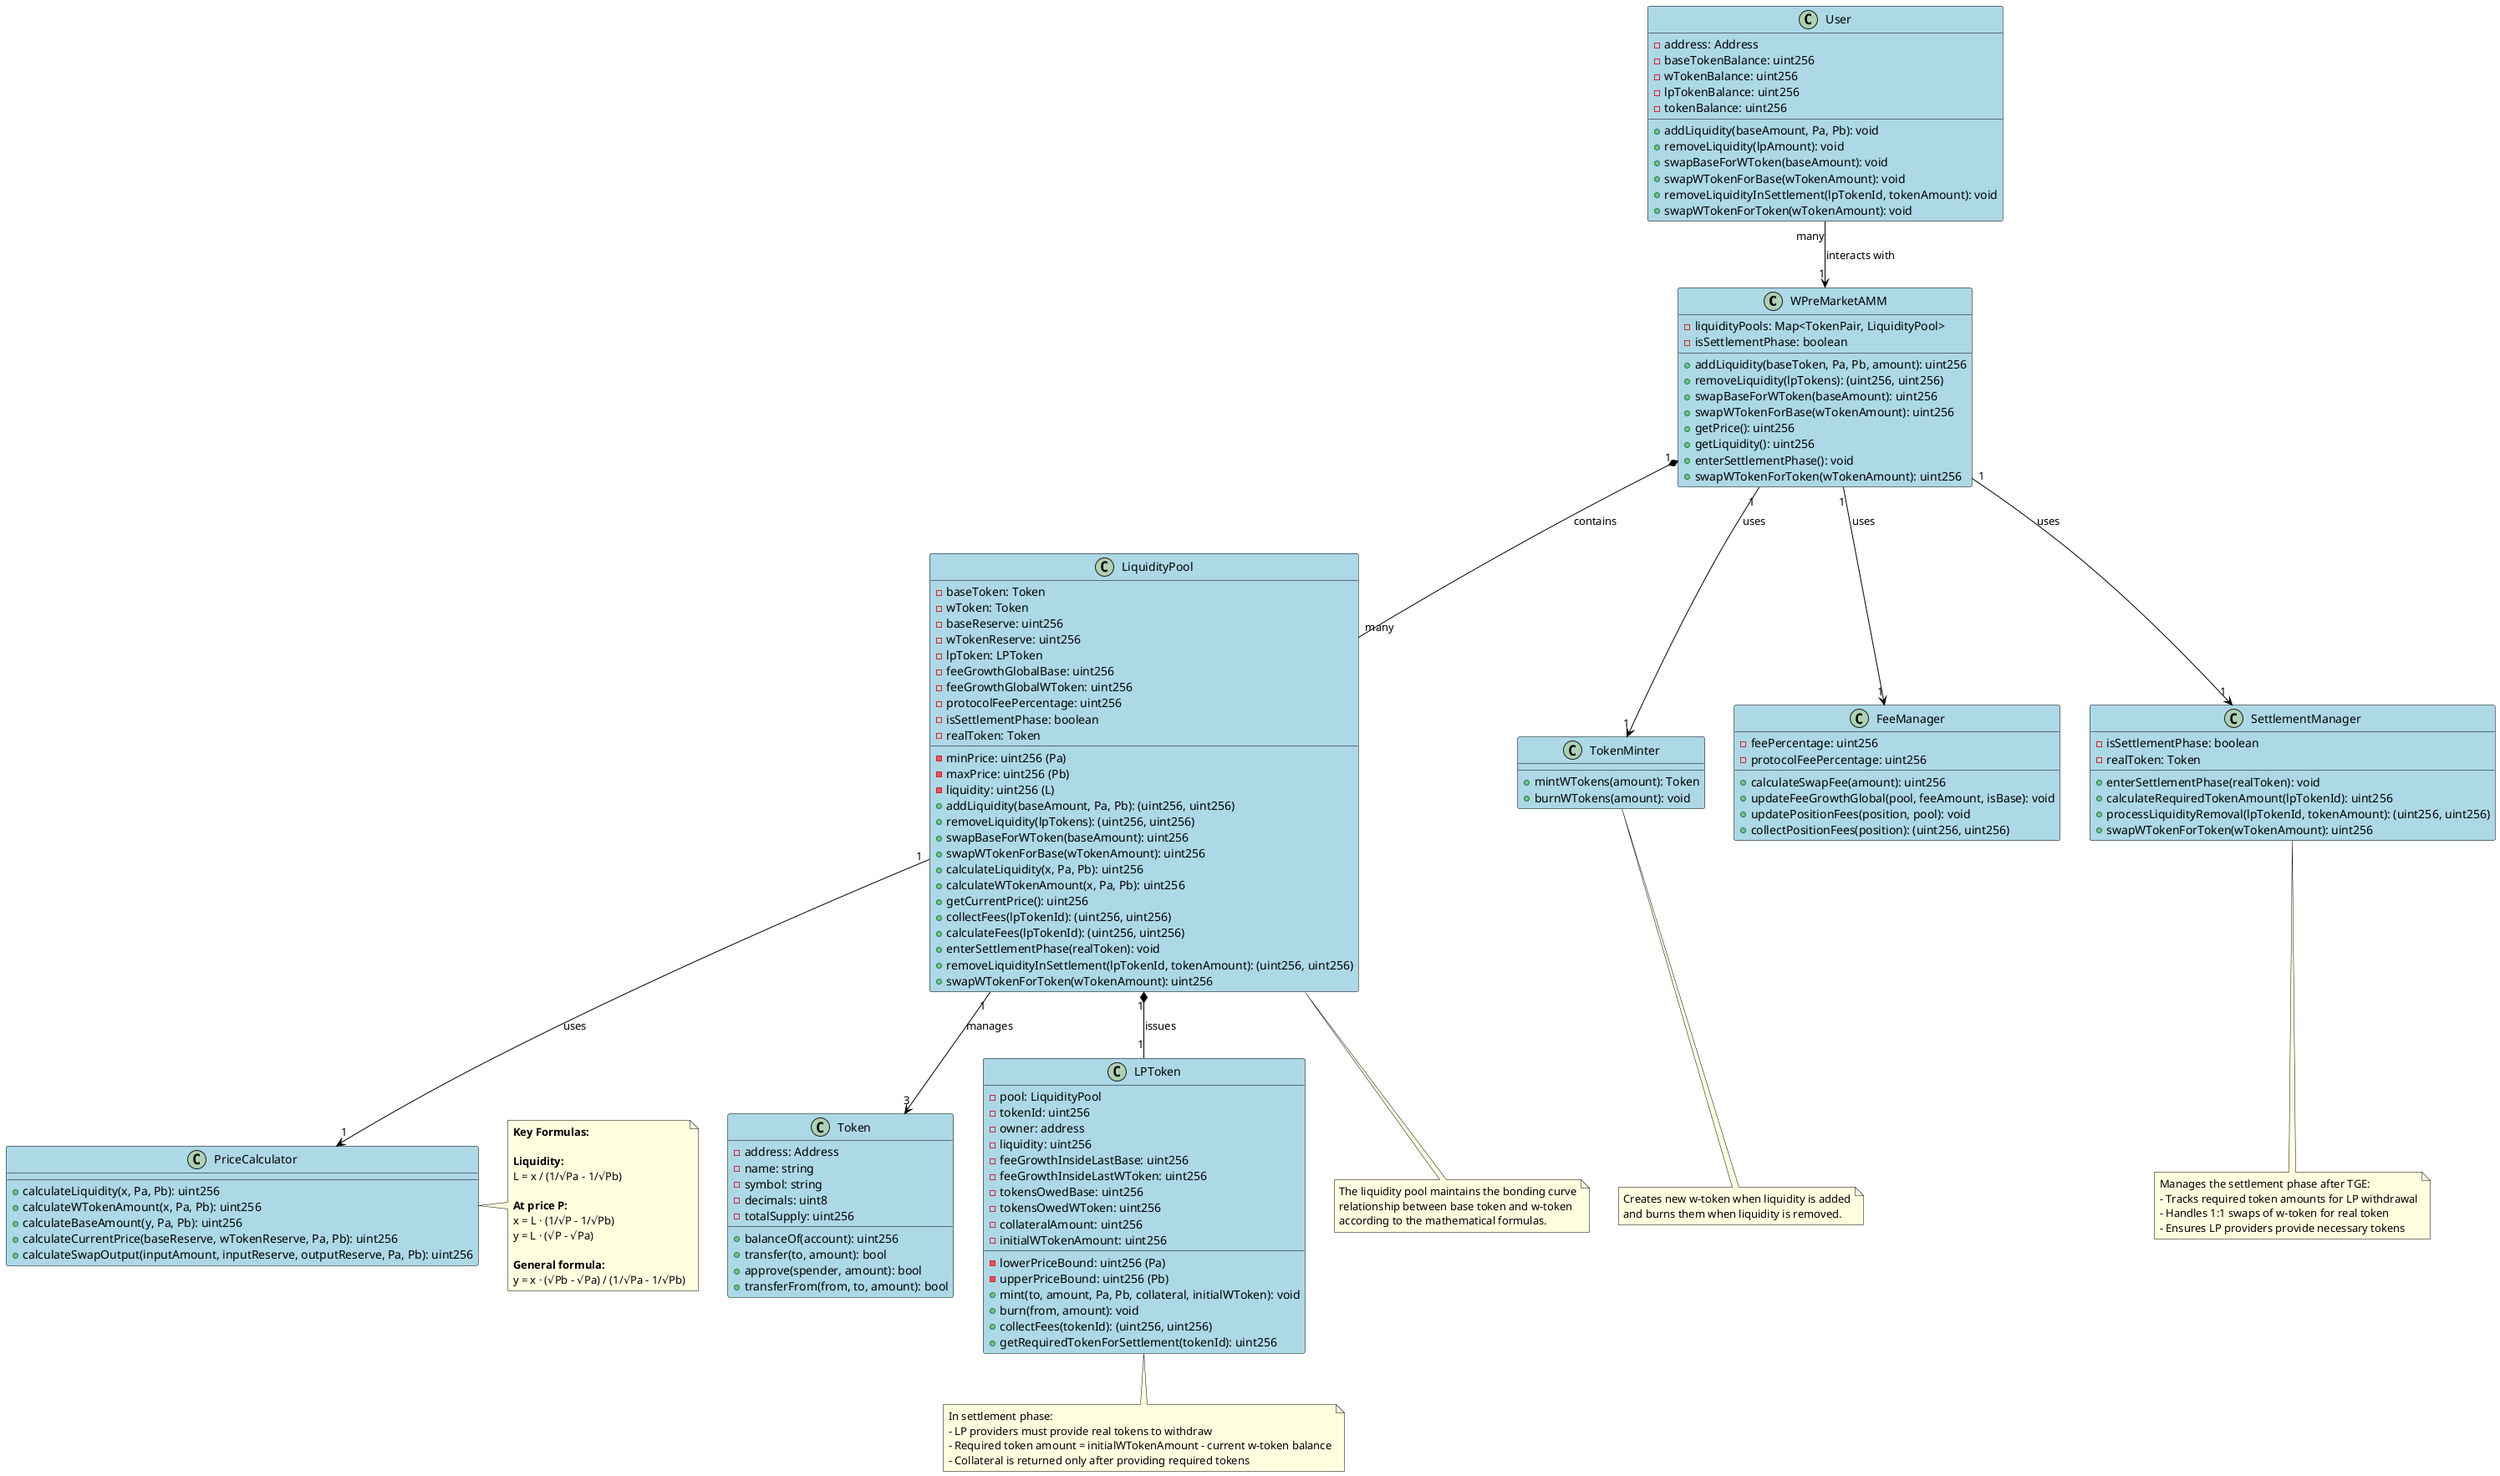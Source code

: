 @startuml W-Pre-market AMM Class Diagram

' Style
skinparam class {
    BackgroundColor LightBlue
    BorderColor Black
    ArrowColor Black
}

skinparam note {
    BackgroundColor LightYellow
    BorderColor Black
}

' Classes
class WPreMarketAMM {
    - liquidityPools: Map<TokenPair, LiquidityPool>
    - isSettlementPhase: boolean
    + addLiquidity(baseToken, Pa, Pb, amount): uint256
    + removeLiquidity(lpTokens): (uint256, uint256)
    + swapBaseForWToken(baseAmount): uint256
    + swapWTokenForBase(wTokenAmount): uint256
    + getPrice(): uint256
    + getLiquidity(): uint256
    + enterSettlementPhase(): void
    + swapWTokenForToken(wTokenAmount): uint256
}

class LiquidityPool {
    - baseToken: Token
    - wToken: Token
    - baseReserve: uint256
    - wTokenReserve: uint256
    - minPrice: uint256 (Pa)
    - maxPrice: uint256 (Pb)
    - liquidity: uint256 (L)
    - lpToken: LPToken
    - feeGrowthGlobalBase: uint256
    - feeGrowthGlobalWToken: uint256
    - protocolFeePercentage: uint256
    - isSettlementPhase: boolean
    - realToken: Token
    
    + addLiquidity(baseAmount, Pa, Pb): (uint256, uint256)
    + removeLiquidity(lpTokens): (uint256, uint256)
    + swapBaseForWToken(baseAmount): uint256
    + swapWTokenForBase(wTokenAmount): uint256
    + calculateLiquidity(x, Pa, Pb): uint256
    + calculateWTokenAmount(x, Pa, Pb): uint256
    + getCurrentPrice(): uint256
    + collectFees(lpTokenId): (uint256, uint256)
    + calculateFees(lpTokenId): (uint256, uint256)
    + enterSettlementPhase(realToken): void
    + removeLiquidityInSettlement(lpTokenId, tokenAmount): (uint256, uint256)
    + swapWTokenForToken(wTokenAmount): uint256
}

class PriceCalculator {
    + calculateLiquidity(x, Pa, Pb): uint256
    + calculateWTokenAmount(x, Pa, Pb): uint256
    + calculateBaseAmount(y, Pa, Pb): uint256
    + calculateCurrentPrice(baseReserve, wTokenReserve, Pa, Pb): uint256
    + calculateSwapOutput(inputAmount, inputReserve, outputReserve, Pa, Pb): uint256
}

class TokenMinter {
    + mintWTokens(amount): Token
    + burnWTokens(amount): void
}

class Token {
    - address: Address
    - name: string
    - symbol: string
    - decimals: uint8
    - totalSupply: uint256
    
    + balanceOf(account): uint256
    + transfer(to, amount): bool
    + approve(spender, amount): bool
    + transferFrom(from, to, amount): bool
}

class LPToken {
    - pool: LiquidityPool
    - tokenId: uint256
    - owner: address
    - liquidity: uint256
    - lowerPriceBound: uint256 (Pa)
    - upperPriceBound: uint256 (Pb)
    - feeGrowthInsideLastBase: uint256
    - feeGrowthInsideLastWToken: uint256
    - tokensOwedBase: uint256
    - tokensOwedWToken: uint256
    - collateralAmount: uint256
    - initialWTokenAmount: uint256
    
    + mint(to, amount, Pa, Pb, collateral, initialWToken): void
    + burn(from, amount): void
    + collectFees(tokenId): (uint256, uint256)
    + getRequiredTokenForSettlement(tokenId): uint256
}

class User {
    - address: Address
    - baseTokenBalance: uint256
    - wTokenBalance: uint256
    - lpTokenBalance: uint256
    - tokenBalance: uint256
    
    + addLiquidity(baseAmount, Pa, Pb): void
    + removeLiquidity(lpAmount): void
    + swapBaseForWToken(baseAmount): void
    + swapWTokenForBase(wTokenAmount): void
    + removeLiquidityInSettlement(lpTokenId, tokenAmount): void
    + swapWTokenForToken(wTokenAmount): void
}

class FeeManager {
    - feePercentage: uint256
    - protocolFeePercentage: uint256
    
    + calculateSwapFee(amount): uint256
    + updateFeeGrowthGlobal(pool, feeAmount, isBase): void
    + updatePositionFees(position, pool): void
    + collectPositionFees(position): (uint256, uint256)
}

class SettlementManager {
    - isSettlementPhase: boolean
    - realToken: Token
    
    + enterSettlementPhase(realToken): void
    + calculateRequiredTokenAmount(lpTokenId): uint256
    + processLiquidityRemoval(lpTokenId, tokenAmount): (uint256, uint256)
    + swapWTokenForToken(wTokenAmount): uint256
}

' Relationships
WPreMarketAMM "1" *-- "many" LiquidityPool : contains
LiquidityPool "1" *-- "1" LPToken : issues
LiquidityPool "1" --> "1" PriceCalculator : uses
WPreMarketAMM "1" --> "1" TokenMinter : uses
WPreMarketAMM "1" --> "1" FeeManager : uses
WPreMarketAMM "1" --> "1" SettlementManager : uses
User "many" --> "1" WPreMarketAMM : interacts with
LiquidityPool "1" --> "3" Token : manages

' Notes with formulas
note right of PriceCalculator
  <b>Key Formulas:</b>
  
  <b>Liquidity:</b>
  L = x / (1/√Pa - 1/√Pb)
  
  <b>At price P:</b>
  x = L · (1/√P - 1/√Pb)
  y = L · (√P - √Pa)
  
  <b>General formula:</b>
  y = x · (√Pb - √Pa) / (1/√Pa - 1/√Pb)
end note

note bottom of LiquidityPool
  The liquidity pool maintains the bonding curve
  relationship between base token and w-token
  according to the mathematical formulas.
end note

note bottom of TokenMinter
  Creates new w-token when liquidity is added
  and burns them when liquidity is removed.
end note

note bottom of SettlementManager
  Manages the settlement phase after TGE:
  - Tracks required token amounts for LP withdrawal
  - Handles 1:1 swaps of w-token for real token
  - Ensures LP providers provide necessary tokens
end note

note bottom of LPToken
  In settlement phase:
  - LP providers must provide real tokens to withdraw
  - Required token amount = initialWTokenAmount - current w-token balance
  - Collateral is returned only after providing required tokens
end note

@enduml 